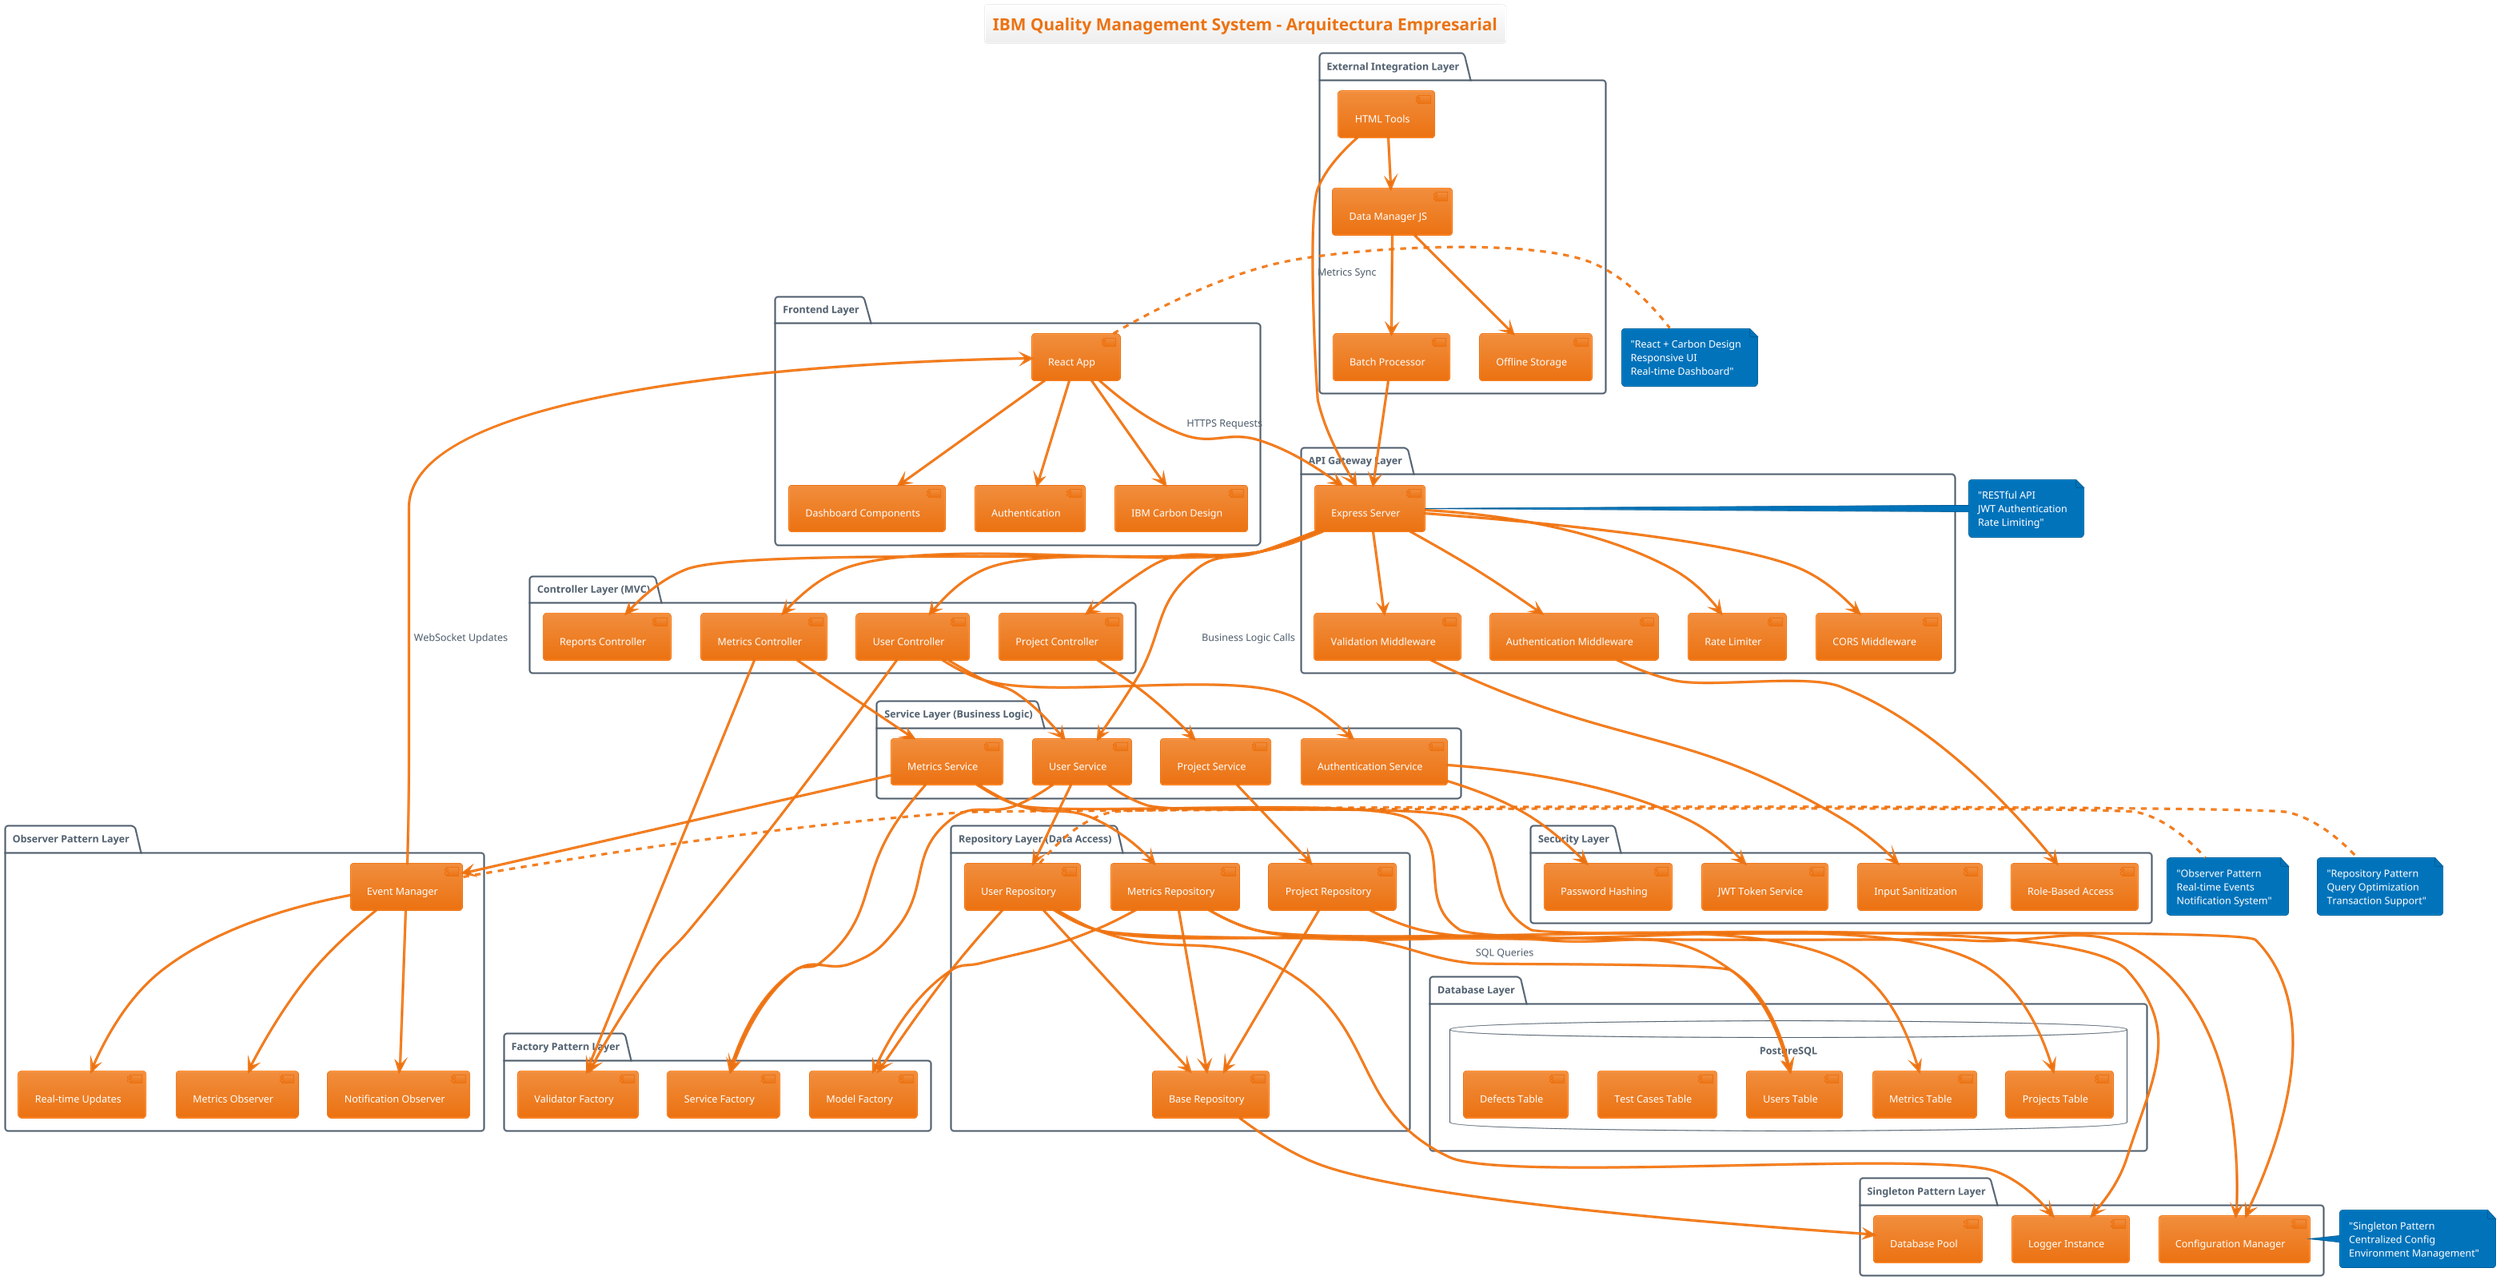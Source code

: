 @startuml IBM_Quality_Management_Architecture
!define RECTANGLE class
!theme aws-orange

title IBM Quality Management System - Arquitectura Empresarial

package "Frontend Layer" {
  [React App] as Frontend
  [IBM Carbon Design] as CarbonUI
  [Dashboard Components] as Dashboard
  [Authentication] as FrontAuth
  
  Frontend --> CarbonUI
  Frontend --> Dashboard
  Frontend --> FrontAuth
}

package "API Gateway Layer" {
  [Express Server] as API
  [Rate Limiter] as RateLimit
  [CORS Middleware] as CORS
  [Authentication Middleware] as AuthMiddleware
  [Validation Middleware] as Validation
  
  API --> RateLimit
  API --> CORS
  API --> AuthMiddleware
  API --> Validation
}

package "Controller Layer (MVC)" {
  [User Controller] as UserCtrl
  [Metrics Controller] as MetricsCtrl
  [Project Controller] as ProjectCtrl
  [Reports Controller] as ReportsCtrl
  
  API --> UserCtrl
  API --> MetricsCtrl
  API --> ProjectCtrl
  API --> ReportsCtrl
}

package "Service Layer (Business Logic)" {
  [User Service] as UserSvc
  [Metrics Service] as MetricsSvc
  [Project Service] as ProjectSvc
  [Authentication Service] as AuthSvc
  
  UserCtrl --> UserSvc
  MetricsCtrl --> MetricsSvc
  ProjectCtrl --> ProjectSvc
  UserCtrl --> AuthSvc
}

package "Repository Layer (Data Access)" {
  [User Repository] as UserRepo
  [Metrics Repository] as MetricsRepo
  [Project Repository] as ProjectRepo
  [Base Repository] as BaseRepo
  
  UserSvc --> UserRepo
  MetricsSvc --> MetricsRepo
  ProjectSvc --> ProjectRepo
  UserRepo --> BaseRepo
  MetricsRepo --> BaseRepo
  ProjectRepo --> BaseRepo
}

package "Observer Pattern Layer" {
  [Event Manager] as EventMgr
  [Metrics Observer] as MetricsObs
  [Notification Observer] as NotifObs
  [Real-time Updates] as RealTime
  
  MetricsSvc --> EventMgr
  EventMgr --> MetricsObs
  EventMgr --> NotifObs
  EventMgr --> RealTime
}

package "Factory Pattern Layer" {
  [Model Factory] as ModelFactory
  [Service Factory] as ServiceFactory
  [Validator Factory] as ValidatorFactory
  
  UserSvc --> ServiceFactory
  MetricsSvc --> ServiceFactory
  UserCtrl --> ValidatorFactory
  MetricsCtrl --> ValidatorFactory
  UserRepo --> ModelFactory
  MetricsRepo --> ModelFactory
}

package "Singleton Pattern Layer" {
  [Configuration Manager] as Config
  [Logger Instance] as Logger
  [Database Pool] as DBPool
  
  UserSvc --> Config
  MetricsSvc --> Config
  UserRepo --> Logger
  MetricsRepo --> Logger
  BaseRepo --> DBPool
}

package "Database Layer" {
  database "PostgreSQL" {
    [Users Table] as UsersDB
    [Projects Table] as ProjectsDB
    [Metrics Table] as MetricsDB
    [Test Cases Table] as TestCasesDB
    [Defects Table] as DefectsDB
  }
  
  UserRepo --> UsersDB
  ProjectRepo --> ProjectsDB
  MetricsRepo --> MetricsDB
}

package "External Integration Layer" {
  [HTML Tools] as HTMLTools
  [Data Manager JS] as DataManager
  [Offline Storage] as OfflineStorage
  [Batch Processor] as BatchProcessor
  
  HTMLTools --> DataManager
  DataManager --> OfflineStorage
  DataManager --> BatchProcessor
  BatchProcessor --> API
}

package "Security Layer" {
  [JWT Token Service] as JWT
  [Password Hashing] as PasswordHash
  [Role-Based Access] as RBAC
  [Input Sanitization] as Sanitize
  
  AuthSvc --> JWT
  AuthSvc --> PasswordHash
  AuthMiddleware --> RBAC
  Validation --> Sanitize
}

' Connections between layers
Frontend --> API : "HTTPS Requests"
API --> UserSvc : "Business Logic Calls"
UserRepo --> UsersDB : "SQL Queries"
HTMLTools --> API : "Metrics Sync"
EventMgr --> Frontend : "WebSocket Updates"

' Notes
note right of Frontend : "React + Carbon Design\nResponsive UI\nReal-time Dashboard"
note right of API : "RESTful API\nJWT Authentication\nRate Limiting"
note right of UserRepo : "Repository Pattern\nQuery Optimization\nTransaction Support"
note right of EventMgr : "Observer Pattern\nReal-time Events\nNotification System"
note right of Config : "Singleton Pattern\nCentralized Config\nEnvironment Management"

@enduml